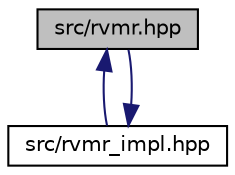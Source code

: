 digraph "src/rvmr.hpp"
{
  edge [fontname="Helvetica",fontsize="10",labelfontname="Helvetica",labelfontsize="10"];
  node [fontname="Helvetica",fontsize="10",shape=record];
  Node4 [label="src/rvmr.hpp",height=0.2,width=0.4,color="black", fillcolor="grey75", style="filled", fontcolor="black"];
  Node4 -> Node5 [dir="back",color="midnightblue",fontsize="10",style="solid",fontname="Helvetica"];
  Node5 [label="src/rvmr_impl.hpp",height=0.2,width=0.4,color="black", fillcolor="white", style="filled",URL="$rvmr__impl_8hpp_source.html"];
  Node5 -> Node4 [dir="back",color="midnightblue",fontsize="10",style="solid",fontname="Helvetica"];
}
